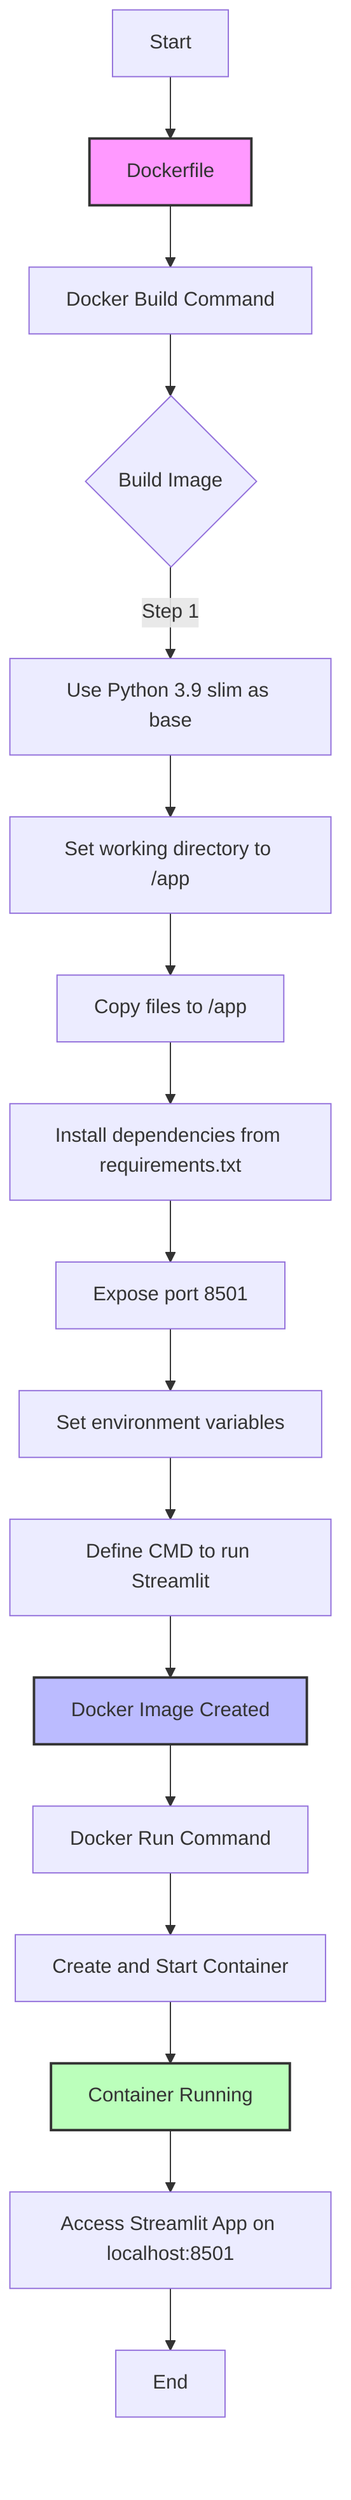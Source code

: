 graph TD
    A[Start] --> B[Dockerfile]
    B --> C[Docker Build Command]
    C --> D{Build Image}
    D --> |Step 1| E[Use Python 3.9 slim as base]
    E --> F[Set working directory to /app]
    F --> G[Copy files to /app]
    G --> H[Install dependencies from requirements.txt]
    H --> I[Expose port 8501]
    I --> J[Set environment variables]
    J --> K[Define CMD to run Streamlit]
    K --> L[Docker Image Created]
    L --> M[Docker Run Command]
    M --> N[Create and Start Container]
    N --> O[Container Running]
    O --> P[Access Streamlit App on localhost:8501]
    P --> Q[End]

    style B fill:#f9f,stroke:#333,stroke-width:2px
    style L fill:#bbf,stroke:#333,stroke-width:2px
    style O fill:#bfb,stroke:#333,stroke-width:2px